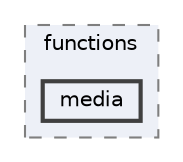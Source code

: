 digraph "essentials/functions/media"
{
 // LATEX_PDF_SIZE
  bgcolor="transparent";
  edge [fontname=Helvetica,fontsize=10,labelfontname=Helvetica,labelfontsize=10];
  node [fontname=Helvetica,fontsize=10,shape=box,height=0.2,width=0.4];
  compound=true
  subgraph clusterdir_643e18308e1fb8943d3adb3f912126b6 {
    graph [ bgcolor="#edf0f7", pencolor="grey50", label="functions", fontname=Helvetica,fontsize=10 style="filled,dashed", URL="dir_643e18308e1fb8943d3adb3f912126b6.html",tooltip=""]
  dir_1f2d337c9955d3de0c25ffab2b121e3a [label="media", fillcolor="#edf0f7", color="grey25", style="filled,bold", URL="dir_1f2d337c9955d3de0c25ffab2b121e3a.html",tooltip=""];
  }
}
